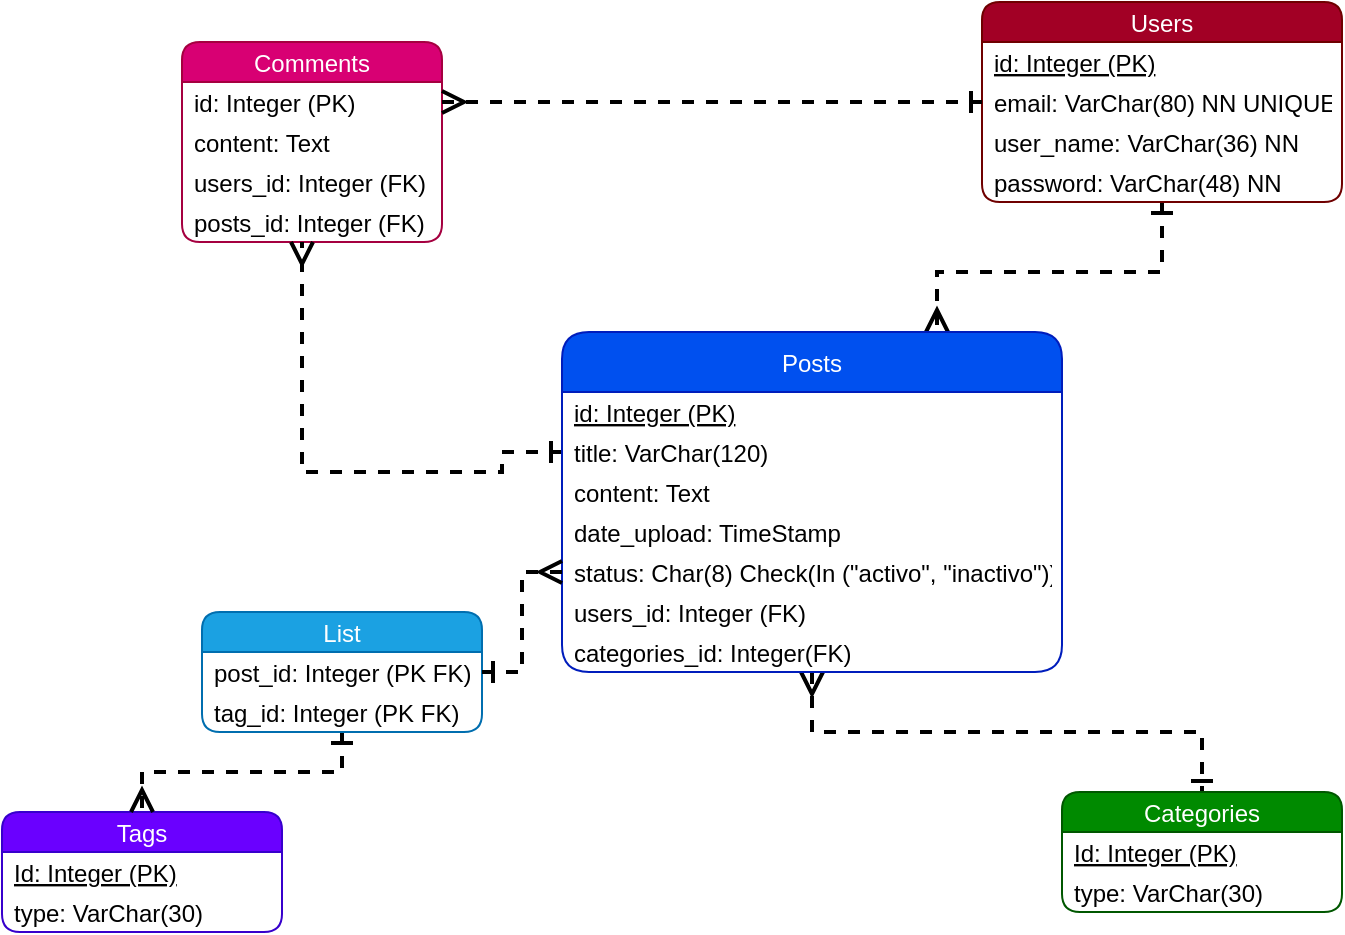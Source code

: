 <mxfile version="16.1.2" type="device"><diagram id="-Vph5WIk9c4kY5mQ3lh_" name="Page-1"><mxGraphModel dx="1718" dy="1653" grid="1" gridSize="10" guides="1" tooltips="1" connect="1" arrows="1" fold="1" page="1" pageScale="1" pageWidth="850" pageHeight="1100" background="none" math="0" shadow="0"><root><mxCell id="0"/><mxCell id="1" parent="0"/><mxCell id="EKbvVv6ZixiE7X-eRIgU-75" value="Comments" style="swimlane;fontStyle=0;childLayout=stackLayout;horizontal=1;startSize=20;horizontalStack=0;resizeParent=1;resizeParentMax=0;resizeLast=0;collapsible=1;marginBottom=0;rounded=1;shadow=0;glass=0;sketch=0;strokeColor=#A50040;strokeWidth=1;fillColor=#d80073;fontColor=#ffffff;" vertex="1" parent="1"><mxGeometry x="-720" y="-995" width="130" height="100" as="geometry"><mxRectangle x="-730" y="-1010" width="50" height="20" as="alternateBounds"/></mxGeometry></mxCell><mxCell id="EKbvVv6ZixiE7X-eRIgU-76" value="id: Integer (PK)" style="text;strokeColor=none;fillColor=none;align=left;verticalAlign=middle;spacingLeft=4;spacingRight=4;overflow=hidden;points=[[0,0.5],[1,0.5]];portConstraint=eastwest;rotatable=0;rounded=1;shadow=0;glass=0;sketch=0;" vertex="1" parent="EKbvVv6ZixiE7X-eRIgU-75"><mxGeometry y="20" width="130" height="20" as="geometry"/></mxCell><mxCell id="EKbvVv6ZixiE7X-eRIgU-77" value="content: Text" style="text;strokeColor=none;fillColor=none;align=left;verticalAlign=middle;spacingLeft=4;spacingRight=4;overflow=hidden;points=[[0,0.5],[1,0.5]];portConstraint=eastwest;rotatable=0;rounded=1;shadow=0;glass=0;sketch=0;" vertex="1" parent="EKbvVv6ZixiE7X-eRIgU-75"><mxGeometry y="40" width="130" height="20" as="geometry"/></mxCell><mxCell id="EKbvVv6ZixiE7X-eRIgU-107" value="users_id: Integer (FK)" style="text;strokeColor=none;fillColor=none;align=left;verticalAlign=middle;spacingLeft=4;spacingRight=4;overflow=hidden;points=[[0,0.5],[1,0.5]];portConstraint=eastwest;rotatable=0;rounded=1;shadow=0;glass=0;sketch=0;" vertex="1" parent="EKbvVv6ZixiE7X-eRIgU-75"><mxGeometry y="60" width="130" height="20" as="geometry"/></mxCell><mxCell id="EKbvVv6ZixiE7X-eRIgU-106" value="posts_id: Integer (FK)" style="text;strokeColor=none;fillColor=none;align=left;verticalAlign=middle;spacingLeft=4;spacingRight=4;overflow=hidden;points=[[0,0.5],[1,0.5]];portConstraint=eastwest;rotatable=0;rounded=1;shadow=0;glass=0;sketch=0;" vertex="1" parent="EKbvVv6ZixiE7X-eRIgU-75"><mxGeometry y="80" width="130" height="20" as="geometry"/></mxCell><mxCell id="EKbvVv6ZixiE7X-eRIgU-95" style="edgeStyle=orthogonalEdgeStyle;rounded=0;orthogonalLoop=1;jettySize=auto;html=1;dashed=1;startArrow=ERone;startFill=0;endArrow=ERmany;endFill=0;startSize=8;endSize=8;strokeWidth=2;entryX=0.75;entryY=0;entryDx=0;entryDy=0;" edge="1" parent="1" source="EKbvVv6ZixiE7X-eRIgU-80" target="EKbvVv6ZixiE7X-eRIgU-86"><mxGeometry relative="1" as="geometry"><Array as="points"><mxPoint x="-230" y="-880"/><mxPoint x="-342" y="-880"/></Array></mxGeometry></mxCell><mxCell id="EKbvVv6ZixiE7X-eRIgU-80" value="Users" style="swimlane;fontStyle=0;childLayout=stackLayout;horizontal=1;startSize=20;horizontalStack=0;resizeParent=1;resizeParentMax=0;resizeLast=0;collapsible=1;marginBottom=0;rounded=1;shadow=0;glass=0;sketch=0;strokeColor=#6F0000;strokeWidth=1;fillColor=#a20025;fontColor=#ffffff;" vertex="1" parent="1"><mxGeometry x="-320" y="-1015" width="180" height="100" as="geometry"/></mxCell><mxCell id="EKbvVv6ZixiE7X-eRIgU-81" value="id: Integer (PK)" style="text;strokeColor=none;fillColor=none;align=left;verticalAlign=middle;spacingLeft=4;spacingRight=4;overflow=hidden;points=[[0,0.5],[1,0.5]];portConstraint=eastwest;rotatable=0;rounded=1;shadow=0;glass=0;sketch=0;fontStyle=4" vertex="1" parent="EKbvVv6ZixiE7X-eRIgU-80"><mxGeometry y="20" width="180" height="20" as="geometry"/></mxCell><mxCell id="EKbvVv6ZixiE7X-eRIgU-82" value="email: VarChar(80) NN UNIQUE" style="text;strokeColor=none;fillColor=none;align=left;verticalAlign=middle;spacingLeft=4;spacingRight=4;overflow=hidden;points=[[0,0.5],[1,0.5]];portConstraint=eastwest;rotatable=0;rounded=1;shadow=0;glass=0;sketch=0;" vertex="1" parent="EKbvVv6ZixiE7X-eRIgU-80"><mxGeometry y="40" width="180" height="20" as="geometry"/></mxCell><mxCell id="EKbvVv6ZixiE7X-eRIgU-83" value="user_name: VarChar(36) NN" style="text;strokeColor=none;fillColor=none;align=left;verticalAlign=middle;spacingLeft=4;spacingRight=4;overflow=hidden;points=[[0,0.5],[1,0.5]];portConstraint=eastwest;rotatable=0;rounded=1;shadow=0;glass=0;sketch=0;" vertex="1" parent="EKbvVv6ZixiE7X-eRIgU-80"><mxGeometry y="60" width="180" height="20" as="geometry"/></mxCell><mxCell id="EKbvVv6ZixiE7X-eRIgU-84" value="password: VarChar(48) NN" style="text;strokeColor=none;fillColor=none;align=left;verticalAlign=middle;spacingLeft=4;spacingRight=4;overflow=hidden;points=[[0,0.5],[1,0.5]];portConstraint=eastwest;rotatable=0;rounded=1;shadow=0;glass=0;sketch=0;" vertex="1" parent="EKbvVv6ZixiE7X-eRIgU-80"><mxGeometry y="80" width="180" height="20" as="geometry"/></mxCell><mxCell id="EKbvVv6ZixiE7X-eRIgU-85" style="edgeStyle=orthogonalEdgeStyle;rounded=0;orthogonalLoop=1;jettySize=auto;html=1;entryX=1;entryY=0.5;entryDx=0;entryDy=0;startArrow=ERone;startFill=0;endArrow=ERmany;endFill=0;startSize=8;endSize=8;strokeWidth=2;dashed=1;" edge="1" parent="1" source="EKbvVv6ZixiE7X-eRIgU-82" target="EKbvVv6ZixiE7X-eRIgU-76"><mxGeometry relative="1" as="geometry"/></mxCell><mxCell id="EKbvVv6ZixiE7X-eRIgU-94" style="edgeStyle=orthogonalEdgeStyle;rounded=0;orthogonalLoop=1;jettySize=auto;html=1;dashed=1;startArrow=ERone;startFill=0;endArrow=ERmany;endFill=0;startSize=8;endSize=8;strokeWidth=2;exitX=0;exitY=0.5;exitDx=0;exitDy=0;" edge="1" parent="1" source="EKbvVv6ZixiE7X-eRIgU-90" target="EKbvVv6ZixiE7X-eRIgU-75"><mxGeometry relative="1" as="geometry"><mxPoint x="-540" y="-760" as="sourcePoint"/><Array as="points"><mxPoint x="-560" y="-790"/><mxPoint x="-560" y="-780"/><mxPoint x="-660" y="-780"/></Array></mxGeometry></mxCell><mxCell id="EKbvVv6ZixiE7X-eRIgU-100" style="edgeStyle=orthogonalEdgeStyle;rounded=0;orthogonalLoop=1;jettySize=auto;html=1;entryX=0.5;entryY=0;entryDx=0;entryDy=0;dashed=1;startArrow=ERmany;startFill=0;endArrow=ERone;endFill=0;startSize=8;endSize=8;strokeWidth=2;" edge="1" parent="1" source="EKbvVv6ZixiE7X-eRIgU-86" target="EKbvVv6ZixiE7X-eRIgU-96"><mxGeometry relative="1" as="geometry"/></mxCell><mxCell id="EKbvVv6ZixiE7X-eRIgU-86" value="Posts" style="swimlane;fontStyle=0;childLayout=stackLayout;horizontal=1;startSize=30;horizontalStack=0;resizeParent=1;resizeParentMax=0;resizeLast=0;collapsible=1;marginBottom=0;rounded=1;shadow=0;glass=0;sketch=0;strokeColor=#001DBC;strokeWidth=1;fillColor=#0050ef;fontColor=#ffffff;" vertex="1" parent="1"><mxGeometry x="-530" y="-850" width="250" height="170" as="geometry"/></mxCell><mxCell id="EKbvVv6ZixiE7X-eRIgU-89" value="id: Integer (PK)" style="text;strokeColor=none;fillColor=none;align=left;verticalAlign=middle;spacingLeft=4;spacingRight=4;overflow=hidden;points=[[0,0.5],[1,0.5]];portConstraint=eastwest;rotatable=0;rounded=1;shadow=0;glass=0;sketch=0;fontStyle=4" vertex="1" parent="EKbvVv6ZixiE7X-eRIgU-86"><mxGeometry y="30" width="250" height="20" as="geometry"/></mxCell><mxCell id="EKbvVv6ZixiE7X-eRIgU-90" value="title: VarChar(120)" style="text;strokeColor=none;fillColor=none;align=left;verticalAlign=middle;spacingLeft=4;spacingRight=4;overflow=hidden;points=[[0,0.5],[1,0.5]];portConstraint=eastwest;rotatable=0;rounded=1;shadow=0;glass=0;sketch=0;fontStyle=0" vertex="1" parent="EKbvVv6ZixiE7X-eRIgU-86"><mxGeometry y="50" width="250" height="20" as="geometry"/></mxCell><mxCell id="EKbvVv6ZixiE7X-eRIgU-91" value="content: Text" style="text;strokeColor=none;fillColor=none;align=left;verticalAlign=middle;spacingLeft=4;spacingRight=4;overflow=hidden;points=[[0,0.5],[1,0.5]];portConstraint=eastwest;rotatable=0;rounded=1;shadow=0;glass=0;sketch=0;fontStyle=0" vertex="1" parent="EKbvVv6ZixiE7X-eRIgU-86"><mxGeometry y="70" width="250" height="20" as="geometry"/></mxCell><mxCell id="EKbvVv6ZixiE7X-eRIgU-92" value="date_upload: TimeStamp" style="text;strokeColor=none;fillColor=none;align=left;verticalAlign=middle;spacingLeft=4;spacingRight=4;overflow=hidden;points=[[0,0.5],[1,0.5]];portConstraint=eastwest;rotatable=0;rounded=1;shadow=0;glass=0;sketch=0;fontStyle=0" vertex="1" parent="EKbvVv6ZixiE7X-eRIgU-86"><mxGeometry y="90" width="250" height="20" as="geometry"/></mxCell><mxCell id="EKbvVv6ZixiE7X-eRIgU-110" value="status: Char(8) Check(In (&quot;activo&quot;, &quot;inactivo&quot;))" style="text;strokeColor=none;fillColor=none;align=left;verticalAlign=middle;spacingLeft=4;spacingRight=4;overflow=hidden;points=[[0,0.5],[1,0.5]];portConstraint=eastwest;rotatable=0;rounded=1;shadow=0;glass=0;sketch=0;fontStyle=0" vertex="1" parent="EKbvVv6ZixiE7X-eRIgU-86"><mxGeometry y="110" width="250" height="20" as="geometry"/></mxCell><mxCell id="EKbvVv6ZixiE7X-eRIgU-108" value="users_id: Integer (FK)" style="text;strokeColor=none;fillColor=none;align=left;verticalAlign=middle;spacingLeft=4;spacingRight=4;overflow=hidden;points=[[0,0.5],[1,0.5]];portConstraint=eastwest;rotatable=0;rounded=1;shadow=0;glass=0;sketch=0;" vertex="1" parent="EKbvVv6ZixiE7X-eRIgU-86"><mxGeometry y="130" width="250" height="20" as="geometry"/></mxCell><mxCell id="EKbvVv6ZixiE7X-eRIgU-109" value="categories_id: Integer(FK)" style="text;strokeColor=none;fillColor=none;align=left;verticalAlign=middle;spacingLeft=4;spacingRight=4;overflow=hidden;points=[[0,0.5],[1,0.5]];portConstraint=eastwest;rotatable=0;rounded=1;shadow=0;glass=0;sketch=0;" vertex="1" parent="EKbvVv6ZixiE7X-eRIgU-86"><mxGeometry y="150" width="250" height="20" as="geometry"/></mxCell><mxCell id="EKbvVv6ZixiE7X-eRIgU-96" value="Categories" style="swimlane;fontStyle=0;childLayout=stackLayout;horizontal=1;startSize=20;horizontalStack=0;resizeParent=1;resizeParentMax=0;resizeLast=0;collapsible=1;marginBottom=0;rounded=1;shadow=0;glass=0;sketch=0;strokeColor=#005700;strokeWidth=1;fillColor=#008a00;fontColor=#ffffff;" vertex="1" parent="1"><mxGeometry x="-280" y="-620" width="140" height="60" as="geometry"/></mxCell><mxCell id="EKbvVv6ZixiE7X-eRIgU-97" value="Id: Integer (PK)" style="text;strokeColor=none;fillColor=none;align=left;verticalAlign=middle;spacingLeft=4;spacingRight=4;overflow=hidden;points=[[0,0.5],[1,0.5]];portConstraint=eastwest;rotatable=0;rounded=1;shadow=0;glass=0;sketch=0;fontStyle=4" vertex="1" parent="EKbvVv6ZixiE7X-eRIgU-96"><mxGeometry y="20" width="140" height="20" as="geometry"/></mxCell><mxCell id="EKbvVv6ZixiE7X-eRIgU-98" value="type: VarChar(30)" style="text;strokeColor=none;fillColor=none;align=left;verticalAlign=middle;spacingLeft=4;spacingRight=4;overflow=hidden;points=[[0,0.5],[1,0.5]];portConstraint=eastwest;rotatable=0;rounded=1;shadow=0;glass=0;sketch=0;" vertex="1" parent="EKbvVv6ZixiE7X-eRIgU-96"><mxGeometry y="40" width="140" height="20" as="geometry"/></mxCell><mxCell id="EKbvVv6ZixiE7X-eRIgU-101" value="Tags" style="swimlane;fontStyle=0;childLayout=stackLayout;horizontal=1;startSize=20;horizontalStack=0;resizeParent=1;resizeParentMax=0;resizeLast=0;collapsible=1;marginBottom=0;rounded=1;shadow=0;glass=0;sketch=0;strokeColor=#3700CC;strokeWidth=1;fillColor=#6a00ff;fontColor=#ffffff;" vertex="1" parent="1"><mxGeometry x="-810" y="-610" width="140" height="60" as="geometry"/></mxCell><mxCell id="EKbvVv6ZixiE7X-eRIgU-102" value="Id: Integer (PK)" style="text;strokeColor=none;fillColor=none;align=left;verticalAlign=middle;spacingLeft=4;spacingRight=4;overflow=hidden;points=[[0,0.5],[1,0.5]];portConstraint=eastwest;rotatable=0;rounded=1;shadow=0;glass=0;sketch=0;fontStyle=4" vertex="1" parent="EKbvVv6ZixiE7X-eRIgU-101"><mxGeometry y="20" width="140" height="20" as="geometry"/></mxCell><mxCell id="EKbvVv6ZixiE7X-eRIgU-103" value="type: VarChar(30)" style="text;strokeColor=none;fillColor=none;align=left;verticalAlign=middle;spacingLeft=4;spacingRight=4;overflow=hidden;points=[[0,0.5],[1,0.5]];portConstraint=eastwest;rotatable=0;rounded=1;shadow=0;glass=0;sketch=0;" vertex="1" parent="EKbvVv6ZixiE7X-eRIgU-101"><mxGeometry y="40" width="140" height="20" as="geometry"/></mxCell><mxCell id="EKbvVv6ZixiE7X-eRIgU-117" style="edgeStyle=orthogonalEdgeStyle;rounded=0;orthogonalLoop=1;jettySize=auto;html=1;entryX=0.5;entryY=0;entryDx=0;entryDy=0;dashed=1;startArrow=ERone;startFill=0;endArrow=ERmany;endFill=0;startSize=8;endSize=8;strokeWidth=2;" edge="1" parent="1" source="EKbvVv6ZixiE7X-eRIgU-112" target="EKbvVv6ZixiE7X-eRIgU-101"><mxGeometry relative="1" as="geometry"/></mxCell><mxCell id="EKbvVv6ZixiE7X-eRIgU-112" value="List" style="swimlane;fontStyle=0;childLayout=stackLayout;horizontal=1;startSize=20;horizontalStack=0;resizeParent=1;resizeParentMax=0;resizeLast=0;collapsible=1;marginBottom=0;rounded=1;shadow=0;glass=0;sketch=0;strokeColor=#006EAF;strokeWidth=1;fillColor=#1ba1e2;fontColor=#ffffff;" vertex="1" parent="1"><mxGeometry x="-710" y="-710" width="140" height="60" as="geometry"/></mxCell><mxCell id="EKbvVv6ZixiE7X-eRIgU-113" value="post_id: Integer (PK FK)" style="text;strokeColor=none;fillColor=none;align=left;verticalAlign=middle;spacingLeft=4;spacingRight=4;overflow=hidden;points=[[0,0.5],[1,0.5]];portConstraint=eastwest;rotatable=0;rounded=1;shadow=0;glass=0;sketch=0;" vertex="1" parent="EKbvVv6ZixiE7X-eRIgU-112"><mxGeometry y="20" width="140" height="20" as="geometry"/></mxCell><mxCell id="EKbvVv6ZixiE7X-eRIgU-114" value="tag_id: Integer (PK FK)" style="text;strokeColor=none;fillColor=none;align=left;verticalAlign=middle;spacingLeft=4;spacingRight=4;overflow=hidden;points=[[0,0.5],[1,0.5]];portConstraint=eastwest;rotatable=0;rounded=1;shadow=0;glass=0;sketch=0;" vertex="1" parent="EKbvVv6ZixiE7X-eRIgU-112"><mxGeometry y="40" width="140" height="20" as="geometry"/></mxCell><mxCell id="EKbvVv6ZixiE7X-eRIgU-116" style="edgeStyle=orthogonalEdgeStyle;rounded=0;orthogonalLoop=1;jettySize=auto;html=1;entryX=0;entryY=0.5;entryDx=0;entryDy=0;dashed=1;startArrow=ERone;startFill=0;endArrow=ERmany;endFill=0;startSize=8;endSize=8;strokeWidth=2;" edge="1" parent="1" source="EKbvVv6ZixiE7X-eRIgU-113" target="EKbvVv6ZixiE7X-eRIgU-110"><mxGeometry relative="1" as="geometry"/></mxCell></root></mxGraphModel></diagram></mxfile>